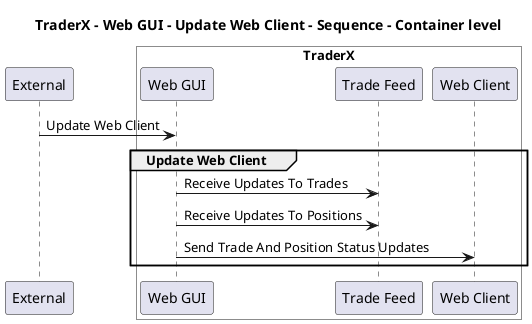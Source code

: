 @startuml

title TraderX - Web GUI - Update Web Client - Sequence - Container level

participant "External" as C4InterFlow.SoftwareSystems.ExternalSystem

box "TraderX" #White
    participant "Web GUI" as TraderX.SoftwareSystems.TraderX.Containers.WebGUI
    participant "Trade Feed" as TraderX.SoftwareSystems.TraderX.Containers.TradeFeed
    participant "Web Client" as TraderX.SoftwareSystems.TraderX.Containers.WebClient
end box


C4InterFlow.SoftwareSystems.ExternalSystem -> TraderX.SoftwareSystems.TraderX.Containers.WebGUI : Update Web Client
group Update Web Client
TraderX.SoftwareSystems.TraderX.Containers.WebGUI -> TraderX.SoftwareSystems.TraderX.Containers.TradeFeed : Receive Updates To Trades
TraderX.SoftwareSystems.TraderX.Containers.WebGUI -> TraderX.SoftwareSystems.TraderX.Containers.TradeFeed : Receive Updates To Positions
TraderX.SoftwareSystems.TraderX.Containers.WebGUI -> TraderX.SoftwareSystems.TraderX.Containers.WebClient : Send Trade And Position Status Updates
end


@enduml
